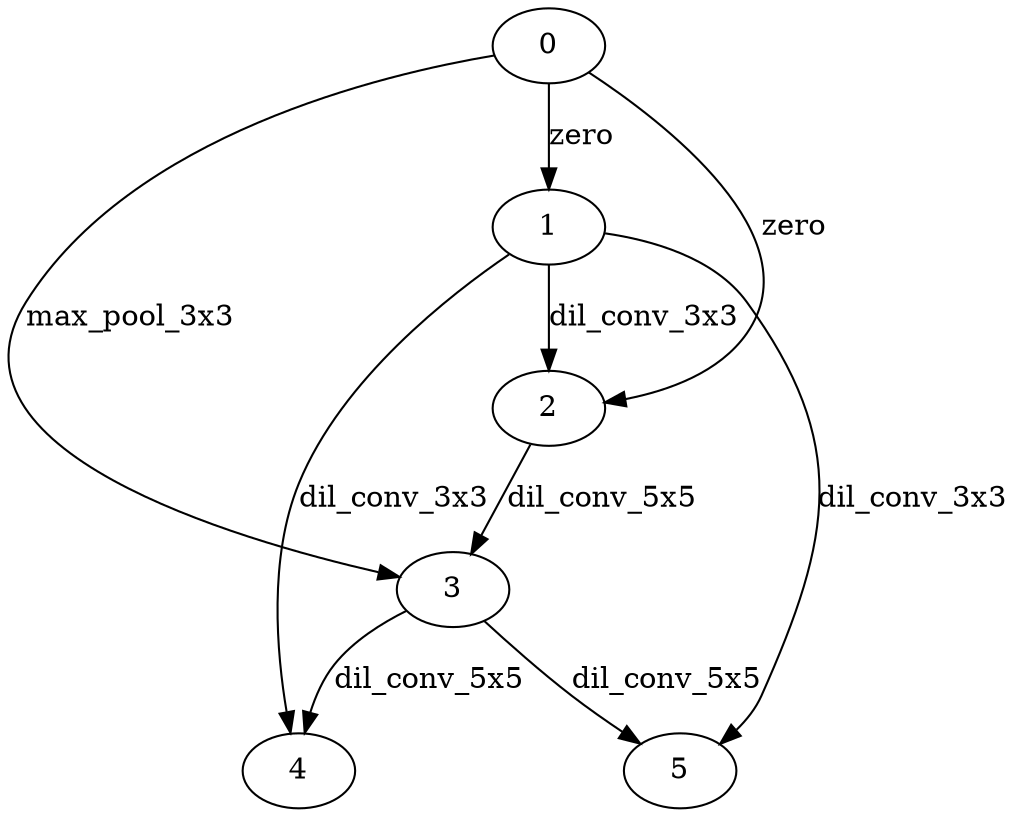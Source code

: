digraph reduction_cell_17 {
	0 -> 1 [label=zero]
	1 -> 2 [label=dil_conv_3x3]
	0 -> 2 [label=zero]
	0 -> 3 [label=max_pool_3x3]
	2 -> 3 [label=dil_conv_5x5]
	1 -> 4 [label=dil_conv_3x3]
	3 -> 4 [label=dil_conv_5x5]
	3 -> 5 [label=dil_conv_5x5]
	1 -> 5 [label=dil_conv_3x3]
}
